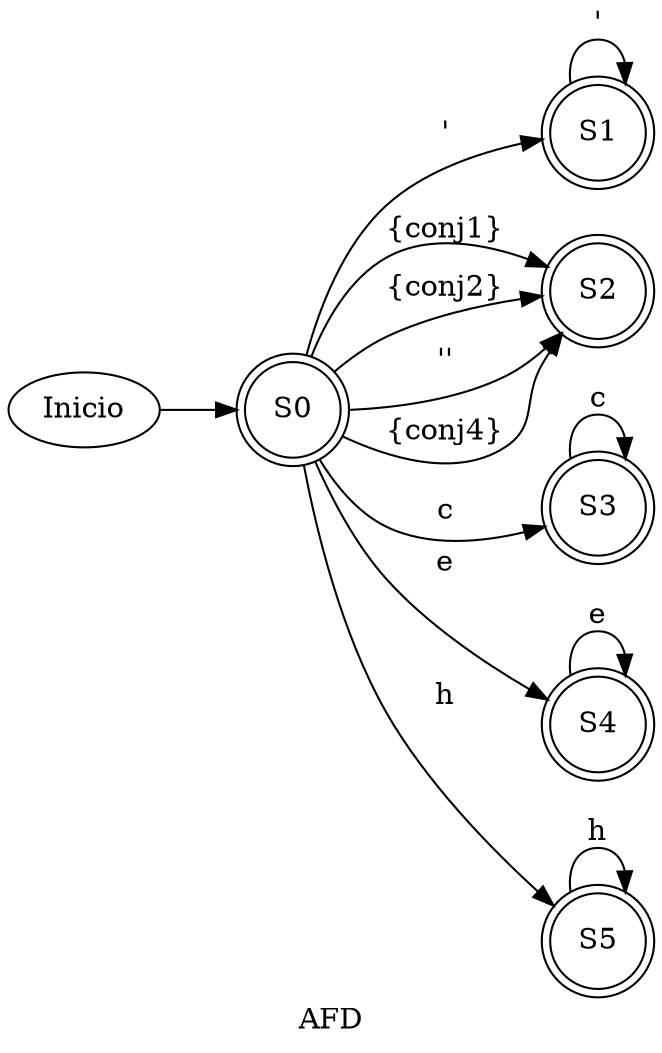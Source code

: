 digraph G {
 rankdir=LR;
 label="AFD"; 
nodex [style=invisible label = ""];
nodeS0 [shape=circle label=S0];
nodeS1 [shape=circle label=S1];
nodeS2 [shape=circle label=S2];
nodeS3 [shape=circle label=S3];
nodeS4 [shape=circle label=S4];
nodeS5 [shape=circle label=S5];
Inicio->nodeS0;
 nodeS0 -> nodeS1 [label="\'"];

 nodeS0 -> nodeS2 [label="{conj1}"];

 nodeS0 -> nodeS3 [label="c"];

 nodeS0 -> nodeS2 [label="{conj2}"];

 nodeS0 -> nodeS4 [label="e"];

 nodeS0 -> nodeS2 [label="''"];

 nodeS0 -> nodeS2 [label="{conj4}"];

 nodeS0 -> nodeS5 [label="h"];
nodeS0 [shape=doublecircle label=S0];

 nodeS1 -> nodeS1 [label="\'"];
nodeS1 [shape=doublecircle label=S1];
nodeS2 [shape=doublecircle label=S2];

 nodeS3 -> nodeS3 [label="c"];
nodeS3 [shape=doublecircle label=S3];

 nodeS4 -> nodeS4 [label="e"];
nodeS4 [shape=doublecircle label=S4];

 nodeS5 -> nodeS5 [label="h"];
nodeS5 [shape=doublecircle label=S5];
}